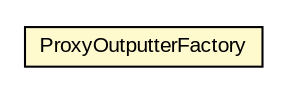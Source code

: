 #!/usr/local/bin/dot
#
# Class diagram 
# Generated by UMLGraph version R5_6-24-gf6e263 (http://www.umlgraph.org/)
#

digraph G {
	edge [fontname="arial",fontsize=10,labelfontname="arial",labelfontsize=10];
	node [fontname="arial",fontsize=10,shape=plaintext];
	nodesep=0.25;
	ranksep=0.5;
	rankdir=LR;
	// com.gwtplatform.mvp.rebind.ProxyOutputterFactory
	c407674 [label=<<table title="com.gwtplatform.mvp.rebind.ProxyOutputterFactory" border="0" cellborder="1" cellspacing="0" cellpadding="2" port="p" bgcolor="lemonChiffon" href="./ProxyOutputterFactory.html">
		<tr><td><table border="0" cellspacing="0" cellpadding="1">
<tr><td align="center" balign="center"> ProxyOutputterFactory </td></tr>
		</table></td></tr>
		</table>>, URL="./ProxyOutputterFactory.html", fontname="arial", fontcolor="black", fontsize=10.0];
}

